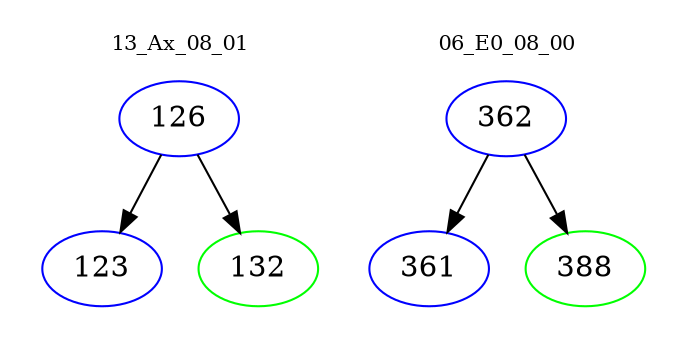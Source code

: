 digraph{
subgraph cluster_0 {
color = white
label = "13_Ax_08_01";
fontsize=10;
T0_126 [label="126", color="blue"]
T0_126 -> T0_123 [color="black"]
T0_123 [label="123", color="blue"]
T0_126 -> T0_132 [color="black"]
T0_132 [label="132", color="green"]
}
subgraph cluster_1 {
color = white
label = "06_E0_08_00";
fontsize=10;
T1_362 [label="362", color="blue"]
T1_362 -> T1_361 [color="black"]
T1_361 [label="361", color="blue"]
T1_362 -> T1_388 [color="black"]
T1_388 [label="388", color="green"]
}
}
